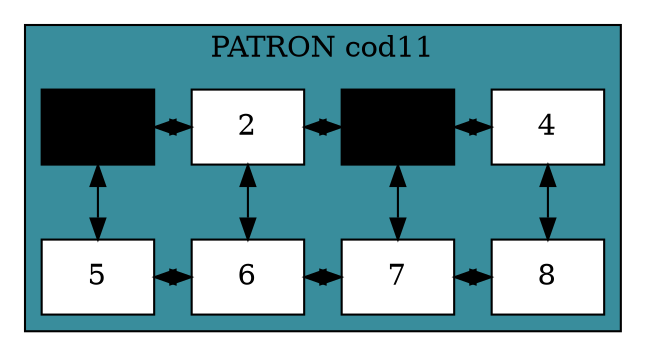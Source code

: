 digraph L{node[shape = box fillcolor = "#FFEDBB" style  = filled]subgraph cluster_p{label= "PATRON cod11"bgcolor = "#398D9C"edge [dir = "both"]celda1[label= "1", fillcolor =black, group = 2 ];celda2[label= "2", fillcolor =white, group = 2 ];celda3[label= "3", fillcolor =black, group = 2 ];celda4[label= "4", fillcolor =white, group = 2 ];celda5[label= "5", fillcolor =white, group = 2 ];celda6[label= "6", fillcolor =white, group = 2 ];celda7[label= "7", fillcolor =white, group = 2 ];celda8[label= "8", fillcolor =white, group = 2 ];celda1->celda2;celda2->celda3;celda3->celda4;celda5->celda6;celda6->celda7;celda7->celda8;{rank = same;celda1;celda2;celda3;celda4;}{rank = same;celda5;celda6;celda7;celda8;}celda1->celda5;celda2->celda6;celda3->celda7;celda4->celda8;}}
